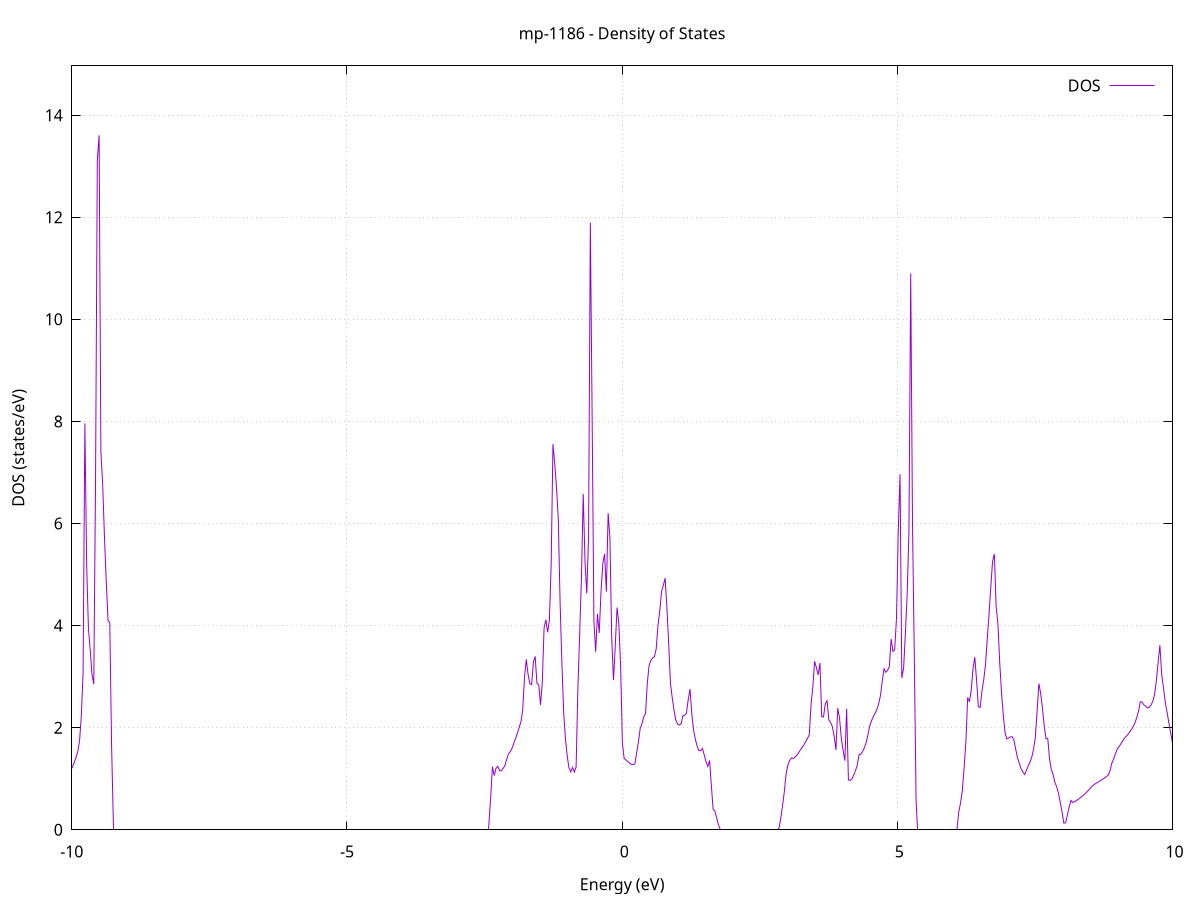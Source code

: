 set title 'mp-1186 - Density of States'
set xlabel 'Energy (eV)'
set ylabel 'DOS (states/eV)'
set grid
set xrange [-10:10]
set yrange [0:14.966]
set xzeroaxis lt -1
set terminal png size 800,600
set output 'mp-1186_dos_gnuplot.png'
plot '-' using 1:2 with lines title 'DOS'
-50.025900 0.000000
-49.993600 0.000000
-49.961200 0.000000
-49.928900 0.000000
-49.896600 0.000000
-49.864200 0.000000
-49.831900 0.000000
-49.799500 0.000000
-49.767200 0.000000
-49.734900 0.000000
-49.702500 0.000000
-49.670200 0.000000
-49.637800 0.000000
-49.605500 0.000000
-49.573200 0.000000
-49.540800 0.000000
-49.508500 0.000000
-49.476100 0.000000
-49.443800 0.000000
-49.411500 0.000000
-49.379100 0.000000
-49.346800 0.000000
-49.314400 0.000000
-49.282100 0.000000
-49.249700 0.000000
-49.217400 0.000000
-49.185100 0.000000
-49.152700 0.000000
-49.120400 0.000000
-49.088000 0.000000
-49.055700 0.000000
-49.023400 0.000000
-48.991000 0.000000
-48.958700 0.000000
-48.926300 0.000000
-48.894000 0.000000
-48.861700 0.000000
-48.829300 0.000000
-48.797000 0.000000
-48.764600 0.000000
-48.732300 0.000000
-48.700000 0.000000
-48.667600 0.000000
-48.635300 0.000000
-48.602900 0.000000
-48.570600 0.000000
-48.538300 0.000000
-48.505900 0.000000
-48.473600 0.000000
-48.441200 0.000000
-48.408900 0.000000
-48.376600 0.000000
-48.344200 0.000000
-48.311900 0.000000
-48.279500 0.000000
-48.247200 0.000000
-48.214900 0.000000
-48.182500 0.000000
-48.150200 0.000000
-48.117800 0.000000
-48.085500 0.000000
-48.053200 0.000000
-48.020800 0.000000
-47.988500 0.000000
-47.956100 0.000000
-47.923800 0.000000
-47.891500 0.000000
-47.859100 0.000000
-47.826800 0.000000
-47.794400 0.000000
-47.762100 0.000000
-47.729800 0.000000
-47.697400 0.000000
-47.665100 0.000000
-47.632700 0.000000
-47.600400 0.000000
-47.568100 0.000000
-47.535700 0.000000
-47.503400 0.000000
-47.471000 0.000000
-47.438700 0.000000
-47.406400 0.000000
-47.374000 0.000000
-47.341700 0.000000
-47.309300 0.000000
-47.277000 0.000000
-47.244700 0.000000
-47.212300 0.000000
-47.180000 0.000000
-47.147600 0.000000
-47.115300 0.000000
-47.083000 47.907000
-47.050600 0.000000
-47.018300 0.000000
-46.985900 0.000000
-46.953600 0.000000
-46.921300 0.000000
-46.888900 0.000000
-46.856600 0.000000
-46.824200 0.000000
-46.791900 0.000000
-46.759600 0.000000
-46.727200 0.000000
-46.694900 0.000000
-46.662500 0.000000
-46.630200 0.000000
-46.597900 0.000000
-46.565500 0.000000
-46.533200 0.000000
-46.500800 0.000000
-46.468500 0.000000
-46.436200 0.000000
-46.403800 0.000000
-46.371500 0.000000
-46.339100 0.000000
-46.306800 0.000000
-46.274500 0.000000
-46.242100 0.000000
-46.209800 0.000000
-46.177400 0.000000
-46.145100 0.000000
-46.112800 0.000000
-46.080400 0.000000
-46.048100 0.000000
-46.015700 0.000000
-45.983400 0.000000
-45.951100 0.000000
-45.918700 0.000000
-45.886400 0.000000
-45.854000 0.000000
-45.821700 0.000000
-45.789400 0.000000
-45.757000 0.000000
-45.724700 0.000000
-45.692300 0.000000
-45.660000 0.000000
-45.627700 0.000000
-45.595300 0.000000
-45.563000 0.000000
-45.530600 0.000000
-45.498300 0.000000
-45.466000 0.000000
-45.433600 0.000000
-45.401300 0.000000
-45.368900 0.000000
-45.336600 0.000000
-45.304300 0.000000
-45.271900 0.000000
-45.239600 0.000000
-45.207200 0.000000
-45.174900 0.000000
-45.142600 0.000000
-45.110200 0.000000
-45.077900 0.000000
-45.045500 0.000000
-45.013200 0.000000
-44.980800 0.000000
-44.948500 0.000000
-44.916200 0.000000
-44.883800 0.000000
-44.851500 0.000000
-44.819100 0.000000
-44.786800 0.000000
-44.754500 0.000000
-44.722100 0.000000
-44.689800 0.000000
-44.657400 0.000000
-44.625100 0.000000
-44.592800 0.000000
-44.560400 0.000000
-44.528100 0.000000
-44.495700 0.000000
-44.463400 0.000000
-44.431100 0.000000
-44.398700 0.000000
-44.366400 0.000000
-44.334000 0.000000
-44.301700 0.000000
-44.269400 0.000000
-44.237000 0.000000
-44.204700 0.000000
-44.172300 0.000000
-44.140000 0.000000
-44.107700 0.000000
-44.075300 0.000000
-44.043000 0.000000
-44.010600 0.000000
-43.978300 0.000000
-43.946000 0.000000
-43.913600 0.000000
-43.881300 0.000000
-43.848900 0.000000
-43.816600 0.000000
-43.784300 0.000000
-43.751900 0.000000
-43.719600 0.000000
-43.687200 0.000000
-43.654900 0.000000
-43.622600 0.000000
-43.590200 0.000000
-43.557900 0.000000
-43.525500 0.000000
-43.493200 0.000000
-43.460900 0.000000
-43.428500 0.000000
-43.396200 0.000000
-43.363800 0.000000
-43.331500 0.000000
-43.299200 0.000000
-43.266800 0.000000
-43.234500 0.000000
-43.202100 0.000000
-43.169800 0.000000
-43.137500 0.000000
-43.105100 0.000000
-43.072800 0.000000
-43.040400 0.000000
-43.008100 0.000000
-42.975800 0.000000
-42.943400 0.000000
-42.911100 0.000000
-42.878700 0.000000
-42.846400 0.000000
-42.814100 0.000000
-42.781700 0.000000
-42.749400 0.000000
-42.717000 0.000000
-42.684700 0.000000
-42.652400 0.000000
-42.620000 0.000000
-42.587700 0.000000
-42.555300 0.000000
-42.523000 0.000000
-42.490700 0.000000
-42.458300 0.000000
-42.426000 0.000000
-42.393600 0.000000
-42.361300 0.000000
-42.329000 0.000000
-42.296600 0.000000
-42.264300 0.000000
-42.231900 0.000000
-42.199600 0.000000
-42.167300 0.000000
-42.134900 0.000000
-42.102600 0.000000
-42.070200 0.000000
-42.037900 0.000000
-42.005600 0.000000
-41.973200 0.000000
-41.940900 0.000000
-41.908500 0.000000
-41.876200 0.000000
-41.843900 0.000000
-41.811500 0.000000
-41.779200 0.000000
-41.746800 0.000000
-41.714500 0.000000
-41.682200 0.000000
-41.649800 0.000000
-41.617500 0.000000
-41.585100 0.000000
-41.552800 0.000000
-41.520500 0.000000
-41.488100 0.000000
-41.455800 0.000000
-41.423400 0.000000
-41.391100 0.000000
-41.358800 0.000000
-41.326400 0.000000
-41.294100 0.000000
-41.261700 0.000000
-41.229400 0.000000
-41.197100 0.000000
-41.164700 0.000000
-41.132400 0.000000
-41.100000 0.000000
-41.067700 0.000000
-41.035400 0.000000
-41.003000 0.000000
-40.970700 0.000000
-40.938300 0.000000
-40.906000 0.000000
-40.873600 0.000000
-40.841300 0.000000
-40.809000 0.000000
-40.776600 0.000000
-40.744300 0.000000
-40.711900 0.000000
-40.679600 0.000000
-40.647300 0.000000
-40.614900 0.000000
-40.582600 0.000000
-40.550200 0.000000
-40.517900 0.000000
-40.485600 0.000000
-40.453200 0.000000
-40.420900 0.000000
-40.388500 0.000000
-40.356200 0.000000
-40.323900 0.000000
-40.291500 0.000000
-40.259200 0.000000
-40.226800 0.000000
-40.194500 0.000000
-40.162200 0.000000
-40.129800 0.000000
-40.097500 0.000000
-40.065100 0.000000
-40.032800 0.000000
-40.000500 0.000000
-39.968100 0.000000
-39.935800 0.000000
-39.903400 0.000000
-39.871100 0.000000
-39.838800 0.000000
-39.806400 0.000000
-39.774100 0.000000
-39.741700 0.000000
-39.709400 0.000000
-39.677100 0.000000
-39.644700 0.000000
-39.612400 0.000000
-39.580000 0.000000
-39.547700 0.000000
-39.515400 0.000000
-39.483000 0.000000
-39.450700 0.000000
-39.418300 0.000000
-39.386000 0.000000
-39.353700 0.000000
-39.321300 0.000000
-39.289000 0.000000
-39.256600 0.000000
-39.224300 0.000000
-39.192000 0.000000
-39.159600 0.000000
-39.127300 0.000000
-39.094900 0.000000
-39.062600 0.000000
-39.030300 0.000000
-38.997900 0.000000
-38.965600 0.000000
-38.933200 0.000000
-38.900900 0.000000
-38.868600 0.000000
-38.836200 0.000000
-38.803900 0.000000
-38.771500 0.000000
-38.739200 0.000000
-38.706900 0.000000
-38.674500 0.000000
-38.642200 0.000000
-38.609800 0.000000
-38.577500 0.000000
-38.545200 0.000000
-38.512800 0.000000
-38.480500 0.000000
-38.448100 0.000000
-38.415800 0.000000
-38.383500 0.000000
-38.351100 0.000000
-38.318800 0.000000
-38.286400 0.000000
-38.254100 0.000000
-38.221800 0.000000
-38.189400 0.000000
-38.157100 0.000000
-38.124700 0.000000
-38.092400 0.000000
-38.060100 0.000000
-38.027700 0.000000
-37.995400 0.000000
-37.963000 0.000000
-37.930700 0.000000
-37.898400 0.000000
-37.866000 0.000000
-37.833700 0.000000
-37.801300 0.000000
-37.769000 0.000000
-37.736700 0.000000
-37.704300 0.000000
-37.672000 0.000000
-37.639600 0.000000
-37.607300 0.000000
-37.575000 0.000000
-37.542600 0.000000
-37.510300 0.000000
-37.477900 0.000000
-37.445600 0.000000
-37.413300 0.000000
-37.380900 0.000000
-37.348600 0.000000
-37.316200 0.000000
-37.283900 0.000000
-37.251600 0.000000
-37.219200 0.000000
-37.186900 0.000000
-37.154500 0.000000
-37.122200 0.000000
-37.089900 0.000000
-37.057500 0.000000
-37.025200 0.000000
-36.992800 0.000000
-36.960500 0.000000
-36.928200 0.000000
-36.895800 0.000000
-36.863500 0.000000
-36.831100 0.000000
-36.798800 0.000000
-36.766500 0.000000
-36.734100 0.000000
-36.701800 0.000000
-36.669400 0.000000
-36.637100 0.000000
-36.604700 0.000000
-36.572400 0.000000
-36.540100 0.000000
-36.507700 0.000000
-36.475400 0.000000
-36.443000 0.000000
-36.410700 0.000000
-36.378400 0.000000
-36.346000 0.000000
-36.313700 0.000000
-36.281300 0.000000
-36.249000 0.000000
-36.216700 0.000000
-36.184300 0.000000
-36.152000 0.000000
-36.119600 0.000000
-36.087300 0.000000
-36.055000 0.000000
-36.022600 0.000000
-35.990300 0.000000
-35.957900 0.000000
-35.925600 0.000000
-35.893300 0.000000
-35.860900 0.000000
-35.828600 0.000000
-35.796200 0.000000
-35.763900 0.000000
-35.731600 0.000000
-35.699200 0.000000
-35.666900 0.000000
-35.634500 0.000000
-35.602200 0.000000
-35.569900 0.000000
-35.537500 0.000000
-35.505200 0.000000
-35.472800 0.000000
-35.440500 0.000000
-35.408200 0.000000
-35.375800 0.000000
-35.343500 0.000000
-35.311100 0.000000
-35.278800 0.000000
-35.246500 0.000000
-35.214100 0.000000
-35.181800 0.000000
-35.149400 0.000000
-35.117100 0.000000
-35.084800 0.000000
-35.052400 0.000000
-35.020100 0.000000
-34.987700 0.000000
-34.955400 0.000000
-34.923100 0.000000
-34.890700 0.000000
-34.858400 0.000000
-34.826000 0.000000
-34.793700 0.000000
-34.761400 0.000000
-34.729000 0.000000
-34.696700 0.000000
-34.664300 0.000000
-34.632000 0.000000
-34.599700 0.000000
-34.567300 0.000000
-34.535000 0.000000
-34.502600 0.000000
-34.470300 0.000000
-34.438000 0.000000
-34.405600 0.000000
-34.373300 0.000000
-34.340900 0.000000
-34.308600 0.000000
-34.276300 0.000000
-34.243900 0.000000
-34.211600 0.000000
-34.179200 0.000000
-34.146900 0.000000
-34.114600 0.000000
-34.082200 0.000000
-34.049900 0.000000
-34.017500 0.000000
-33.985200 0.000000
-33.952900 0.000000
-33.920500 0.000000
-33.888200 0.000000
-33.855800 0.000000
-33.823500 0.000000
-33.791200 0.000000
-33.758800 0.000000
-33.726500 0.000000
-33.694100 0.000000
-33.661800 0.000000
-33.629500 0.000000
-33.597100 0.000000
-33.564800 0.000000
-33.532400 0.000000
-33.500100 0.000000
-33.467800 0.000000
-33.435400 0.000000
-33.403100 0.000000
-33.370700 0.000000
-33.338400 0.000000
-33.306100 0.000000
-33.273700 0.000000
-33.241400 0.000000
-33.209000 0.000000
-33.176700 0.000000
-33.144400 0.000000
-33.112000 0.000000
-33.079700 0.000000
-33.047300 0.000000
-33.015000 0.000000
-32.982700 0.000000
-32.950300 0.000000
-32.918000 0.000000
-32.885600 0.000000
-32.853300 0.000000
-32.821000 0.000000
-32.788600 0.000000
-32.756300 0.000000
-32.723900 0.000000
-32.691600 0.000000
-32.659300 0.000000
-32.626900 0.000000
-32.594600 0.000000
-32.562200 0.000000
-32.529900 0.000000
-32.497600 0.000000
-32.465200 0.000000
-32.432900 0.000000
-32.400500 0.000000
-32.368200 0.000000
-32.335800 0.000000
-32.303500 0.000000
-32.271200 0.000000
-32.238800 0.000000
-32.206500 0.000000
-32.174100 0.000000
-32.141800 0.000000
-32.109500 0.000000
-32.077100 0.000000
-32.044800 0.000000
-32.012400 0.000000
-31.980100 0.000000
-31.947800 0.000000
-31.915400 0.000000
-31.883100 0.000000
-31.850700 0.000000
-31.818400 0.000000
-31.786100 0.000000
-31.753700 0.000000
-31.721400 0.000000
-31.689000 0.000000
-31.656700 0.000000
-31.624400 0.000000
-31.592000 0.000000
-31.559700 0.000000
-31.527300 0.000000
-31.495000 0.000000
-31.462700 0.000000
-31.430300 0.000000
-31.398000 0.000000
-31.365600 0.000000
-31.333300 0.000000
-31.301000 0.000000
-31.268600 0.000000
-31.236300 0.000000
-31.203900 0.000000
-31.171600 0.000000
-31.139300 0.000000
-31.106900 0.000000
-31.074600 0.000000
-31.042200 0.000000
-31.009900 0.000000
-30.977600 0.000000
-30.945200 0.000000
-30.912900 0.000000
-30.880500 0.000000
-30.848200 0.000000
-30.815900 0.000000
-30.783500 0.000000
-30.751200 0.000000
-30.718800 0.000000
-30.686500 0.000000
-30.654200 0.000000
-30.621800 0.000000
-30.589500 0.000000
-30.557100 0.000000
-30.524800 0.000000
-30.492500 0.000000
-30.460100 0.000000
-30.427800 0.000000
-30.395400 0.000000
-30.363100 0.000000
-30.330800 0.000000
-30.298400 0.000000
-30.266100 0.000000
-30.233700 0.000000
-30.201400 0.000000
-30.169100 0.000000
-30.136700 0.000000
-30.104400 0.000000
-30.072000 0.000000
-30.039700 0.000000
-30.007400 0.000000
-29.975000 0.000000
-29.942700 0.000000
-29.910300 0.000000
-29.878000 0.000000
-29.845700 0.000000
-29.813300 0.000000
-29.781000 0.000000
-29.748600 0.000000
-29.716300 0.000000
-29.684000 0.000000
-29.651600 0.000000
-29.619300 0.000000
-29.586900 0.000000
-29.554600 0.000000
-29.522300 0.000000
-29.489900 0.000000
-29.457600 0.000000
-29.425200 0.000000
-29.392900 0.000000
-29.360600 0.000000
-29.328200 0.000000
-29.295900 0.000000
-29.263500 0.000000
-29.231200 0.000000
-29.198900 0.000000
-29.166500 0.000000
-29.134200 0.000000
-29.101800 0.000000
-29.069500 0.000000
-29.037200 0.000000
-29.004800 0.000000
-28.972500 0.000000
-28.940100 0.000000
-28.907800 0.000000
-28.875500 0.000000
-28.843100 0.000000
-28.810800 0.000000
-28.778400 0.000000
-28.746100 0.000000
-28.713800 0.000000
-28.681400 0.000000
-28.649100 0.000000
-28.616700 0.000000
-28.584400 0.000000
-28.552100 0.000000
-28.519700 0.000000
-28.487400 0.000000
-28.455000 0.000000
-28.422700 0.000000
-28.390400 0.000000
-28.358000 0.000000
-28.325700 0.000000
-28.293300 0.000000
-28.261000 0.000000
-28.228600 0.000000
-28.196300 0.000000
-28.164000 0.000000
-28.131600 0.000000
-28.099300 0.000000
-28.066900 0.000000
-28.034600 0.000000
-28.002300 0.000000
-27.969900 0.000000
-27.937600 0.000000
-27.905200 0.000000
-27.872900 0.000000
-27.840600 0.000000
-27.808200 0.000000
-27.775900 0.000000
-27.743500 0.000000
-27.711200 0.000000
-27.678900 0.000000
-27.646500 0.000000
-27.614200 0.000000
-27.581800 0.000000
-27.549500 0.000000
-27.517200 0.000000
-27.484800 0.000000
-27.452500 0.000000
-27.420100 0.000000
-27.387800 0.000000
-27.355500 0.000000
-27.323100 0.000000
-27.290800 0.000000
-27.258400 0.000000
-27.226100 0.000000
-27.193800 0.000000
-27.161400 0.000000
-27.129100 0.000000
-27.096700 0.000000
-27.064400 0.000000
-27.032100 0.000000
-26.999700 0.000000
-26.967400 0.000000
-26.935000 0.000000
-26.902700 0.000000
-26.870400 0.000000
-26.838000 0.000000
-26.805700 0.000000
-26.773300 0.000000
-26.741000 0.000000
-26.708700 0.000000
-26.676300 0.000000
-26.644000 0.000000
-26.611600 0.000000
-26.579300 0.000000
-26.547000 0.000000
-26.514600 0.000000
-26.482300 0.000000
-26.449900 0.000000
-26.417600 0.000000
-26.385300 0.000000
-26.352900 0.000000
-26.320600 0.000000
-26.288200 0.000000
-26.255900 0.000000
-26.223600 0.000000
-26.191200 0.000000
-26.158900 0.000000
-26.126500 0.000000
-26.094200 0.000000
-26.061900 0.000000
-26.029500 0.000000
-25.997200 0.000000
-25.964800 0.000000
-25.932500 0.000000
-25.900200 0.000000
-25.867800 0.000000
-25.835500 0.000000
-25.803100 0.000000
-25.770800 0.000000
-25.738500 0.000000
-25.706100 0.000000
-25.673800 0.000000
-25.641400 0.000000
-25.609100 0.000000
-25.576800 0.000000
-25.544400 0.000000
-25.512100 0.000000
-25.479700 0.000000
-25.447400 0.000000
-25.415100 0.000000
-25.382700 0.000000
-25.350400 0.000000
-25.318000 12.663300
-25.285700 20.961200
-25.253400 8.421400
-25.221000 25.896100
-25.188700 49.351500
-25.156300 20.274900
-25.124000 25.095500
-25.091700 17.374300
-25.059300 0.000000
-25.027000 0.000000
-24.994600 0.000000
-24.962300 0.000000
-24.930000 0.000000
-24.897600 0.000000
-24.865300 0.000000
-24.832900 0.000000
-24.800600 0.000000
-24.768300 0.000000
-24.735900 0.000000
-24.703600 0.000000
-24.671200 0.000000
-24.638900 0.000000
-24.606600 0.000000
-24.574200 0.000000
-24.541900 0.000000
-24.509500 0.000000
-24.477200 0.000000
-24.444900 0.000000
-24.412500 0.000000
-24.380200 0.000000
-24.347800 0.000000
-24.315500 0.000000
-24.283200 0.000000
-24.250800 0.000000
-24.218500 0.000000
-24.186100 0.000000
-24.153800 0.000000
-24.121500 0.000000
-24.089100 0.000000
-24.056800 0.000000
-24.024400 0.000000
-23.992100 0.000000
-23.959700 0.000000
-23.927400 0.000000
-23.895100 0.000000
-23.862700 0.000000
-23.830400 0.000000
-23.798000 0.000000
-23.765700 0.000000
-23.733400 0.000000
-23.701000 0.000000
-23.668700 0.000000
-23.636300 0.000000
-23.604000 0.000000
-23.571700 0.000000
-23.539300 0.000000
-23.507000 0.000000
-23.474600 0.000000
-23.442300 0.000000
-23.410000 0.000000
-23.377600 0.000000
-23.345300 0.000000
-23.312900 0.000000
-23.280600 0.000000
-23.248300 0.000000
-23.215900 0.000000
-23.183600 0.000000
-23.151200 0.000000
-23.118900 0.000000
-23.086600 0.000000
-23.054200 0.000000
-23.021900 0.000000
-22.989500 0.000000
-22.957200 0.000000
-22.924900 0.000000
-22.892500 0.000000
-22.860200 0.000000
-22.827800 0.000000
-22.795500 0.000000
-22.763200 0.000000
-22.730800 0.000000
-22.698500 0.000000
-22.666100 0.000000
-22.633800 0.000000
-22.601500 0.000000
-22.569100 0.000000
-22.536800 0.000000
-22.504400 0.000000
-22.472100 0.000000
-22.439800 0.000000
-22.407400 0.000000
-22.375100 0.000000
-22.342700 0.000000
-22.310400 0.000000
-22.278100 0.000000
-22.245700 0.000000
-22.213400 0.000000
-22.181000 0.000000
-22.148700 0.000000
-22.116400 0.000000
-22.084000 0.000000
-22.051700 0.000000
-22.019300 0.000000
-21.987000 0.000000
-21.954700 0.000000
-21.922300 0.000000
-21.890000 0.000000
-21.857600 0.000000
-21.825300 0.000000
-21.793000 0.000000
-21.760600 0.000000
-21.728300 0.000000
-21.695900 0.000000
-21.663600 0.000000
-21.631300 0.000000
-21.598900 0.000000
-21.566600 0.000000
-21.534200 0.000000
-21.501900 0.000000
-21.469600 0.000000
-21.437200 0.000000
-21.404900 0.000000
-21.372500 0.000000
-21.340200 0.000000
-21.307900 0.000000
-21.275500 0.000000
-21.243200 0.000000
-21.210800 0.000000
-21.178500 0.000000
-21.146200 0.000000
-21.113800 0.000000
-21.081500 0.000000
-21.049100 0.000000
-21.016800 0.000000
-20.984500 0.000000
-20.952100 0.000000
-20.919800 0.000000
-20.887400 0.000000
-20.855100 0.000000
-20.822800 0.000000
-20.790400 0.000000
-20.758100 0.000000
-20.725700 0.000000
-20.693400 0.000000
-20.661100 0.000000
-20.628700 0.000000
-20.596400 0.000000
-20.564000 0.000000
-20.531700 0.000000
-20.499400 0.000000
-20.467000 0.000000
-20.434700 0.000000
-20.402300 0.000000
-20.370000 0.000000
-20.337700 0.000000
-20.305300 0.000000
-20.273000 0.000000
-20.240600 0.000000
-20.208300 0.000000
-20.176000 0.000000
-20.143600 0.000000
-20.111300 0.000000
-20.078900 0.000000
-20.046600 0.000000
-20.014300 0.000000
-19.981900 0.000000
-19.949600 0.000000
-19.917200 0.000000
-19.884900 0.000000
-19.852600 0.000000
-19.820200 0.000000
-19.787900 0.000000
-19.755500 0.000000
-19.723200 0.000000
-19.690800 0.000000
-19.658500 0.000000
-19.626200 0.000000
-19.593800 0.000000
-19.561500 0.000000
-19.529100 0.000000
-19.496800 0.000000
-19.464500 0.000000
-19.432100 0.000000
-19.399800 0.000000
-19.367400 0.000000
-19.335100 0.000000
-19.302800 0.000000
-19.270400 0.000000
-19.238100 0.000000
-19.205700 0.000000
-19.173400 0.000000
-19.141100 0.000000
-19.108700 0.000000
-19.076400 0.000000
-19.044000 0.000000
-19.011700 0.000000
-18.979400 0.000000
-18.947000 0.000000
-18.914700 0.000000
-18.882300 0.000000
-18.850000 0.000000
-18.817700 0.000000
-18.785300 0.000000
-18.753000 0.000000
-18.720600 0.000000
-18.688300 0.000000
-18.656000 0.000000
-18.623600 0.000000
-18.591300 0.000000
-18.558900 0.000000
-18.526600 0.000000
-18.494300 0.000000
-18.461900 0.000000
-18.429600 0.000000
-18.397200 0.000000
-18.364900 0.000000
-18.332600 0.000000
-18.300200 0.000000
-18.267900 0.000000
-18.235500 0.000000
-18.203200 0.000000
-18.170900 0.000000
-18.138500 0.000000
-18.106200 0.000000
-18.073800 0.000000
-18.041500 0.000000
-18.009200 0.000000
-17.976800 0.000000
-17.944500 0.000000
-17.912100 0.000000
-17.879800 0.000000
-17.847500 0.000000
-17.815100 0.000000
-17.782800 0.000000
-17.750400 0.000000
-17.718100 0.000000
-17.685800 0.000000
-17.653400 0.000000
-17.621100 0.000000
-17.588700 0.000000
-17.556400 0.000000
-17.524100 0.000000
-17.491700 0.000000
-17.459400 0.000000
-17.427000 0.000000
-17.394700 0.000000
-17.362400 0.000000
-17.330000 0.000000
-17.297700 0.000000
-17.265300 0.000000
-17.233000 0.000000
-17.200700 0.000000
-17.168300 0.000000
-17.136000 0.000000
-17.103600 0.000000
-17.071300 0.000000
-17.039000 0.000000
-17.006600 0.000000
-16.974300 0.000000
-16.941900 0.000000
-16.909600 0.000000
-16.877300 0.000000
-16.844900 0.000000
-16.812600 0.000000
-16.780200 0.000000
-16.747900 0.000000
-16.715600 0.000000
-16.683200 0.000000
-16.650900 0.000000
-16.618500 0.000000
-16.586200 0.000000
-16.553900 0.000000
-16.521500 0.000000
-16.489200 0.000000
-16.456800 0.000000
-16.424500 0.000000
-16.392200 0.000000
-16.359800 0.000000
-16.327500 0.000000
-16.295100 0.000000
-16.262800 0.000000
-16.230500 0.000000
-16.198100 0.000000
-16.165800 0.000000
-16.133400 0.000000
-16.101100 0.000000
-16.068800 0.000000
-16.036400 0.000000
-16.004100 0.000000
-15.971700 0.000000
-15.939400 0.000000
-15.907100 0.000000
-15.874700 0.000000
-15.842400 0.000000
-15.810000 0.000000
-15.777700 0.000000
-15.745400 0.000000
-15.713000 0.000000
-15.680700 0.000000
-15.648300 0.000000
-15.616000 0.000000
-15.583600 0.000000
-15.551300 0.000000
-15.519000 0.000000
-15.486600 0.000000
-15.454300 0.000000
-15.421900 0.000000
-15.389600 0.000000
-15.357300 0.000000
-15.324900 0.000000
-15.292600 0.000000
-15.260200 0.000000
-15.227900 0.000000
-15.195600 0.000000
-15.163200 0.000000
-15.130900 0.000000
-15.098500 0.000000
-15.066200 0.000000
-15.033900 0.000000
-15.001500 0.000000
-14.969200 0.000000
-14.936800 0.000000
-14.904500 0.000000
-14.872200 0.000000
-14.839800 0.000000
-14.807500 0.000000
-14.775100 0.000000
-14.742800 0.000000
-14.710500 0.000000
-14.678100 0.000000
-14.645800 0.000000
-14.613400 0.000000
-14.581100 0.000000
-14.548800 0.000000
-14.516400 0.000000
-14.484100 0.000000
-14.451700 0.000000
-14.419400 0.000000
-14.387100 0.000000
-14.354700 0.000000
-14.322400 0.000000
-14.290000 0.000000
-14.257700 0.000000
-14.225400 0.000000
-14.193000 0.000000
-14.160700 0.000000
-14.128300 0.000000
-14.096000 0.000000
-14.063700 0.000000
-14.031300 0.000000
-13.999000 0.000000
-13.966600 0.000000
-13.934300 0.000000
-13.902000 0.000000
-13.869600 0.000000
-13.837300 0.000000
-13.804900 0.000000
-13.772600 0.000000
-13.740300 0.000000
-13.707900 0.000000
-13.675600 0.000000
-13.643200 0.000000
-13.610900 0.000000
-13.578600 0.000000
-13.546200 0.000000
-13.513900 0.000000
-13.481500 0.000000
-13.449200 0.000000
-13.416900 0.000000
-13.384500 0.000000
-13.352200 0.000000
-13.319800 0.000000
-13.287500 0.000000
-13.255200 0.000000
-13.222800 0.000000
-13.190500 0.000000
-13.158100 0.000000
-13.125800 0.000000
-13.093500 0.000000
-13.061100 0.000000
-13.028800 0.000000
-12.996400 0.000000
-12.964100 0.000000
-12.931800 0.000000
-12.899400 0.000000
-12.867100 0.000000
-12.834700 0.000000
-12.802400 0.000000
-12.770100 0.000000
-12.737700 0.000000
-12.705400 0.000000
-12.673000 0.000000
-12.640700 0.000000
-12.608400 0.000000
-12.576000 0.000000
-12.543700 0.000000
-12.511300 0.000000
-12.479000 0.000000
-12.446700 0.000000
-12.414300 0.000000
-12.382000 0.000000
-12.349600 0.000000
-12.317300 0.000000
-12.285000 0.000000
-12.252600 0.000000
-12.220300 0.000000
-12.187900 0.000000
-12.155600 0.000000
-12.123300 0.000000
-12.090900 0.000000
-12.058600 0.000000
-12.026200 0.000000
-11.993900 0.000000
-11.961600 0.000000
-11.929200 0.000000
-11.896900 0.000000
-11.864500 0.000000
-11.832200 0.000000
-11.799900 0.000000
-11.767500 0.000000
-11.735200 0.000000
-11.702800 0.000000
-11.670500 0.000000
-11.638200 0.000000
-11.605800 0.000000
-11.573500 0.000000
-11.541100 0.000000
-11.508800 0.000000
-11.476500 0.000000
-11.444100 0.000000
-11.411800 0.000000
-11.379400 0.000000
-11.347100 0.000000
-11.314700 0.000000
-11.282400 0.000000
-11.250100 0.000000
-11.217700 0.000000
-11.185400 0.000000
-11.153000 0.000000
-11.120700 0.000000
-11.088400 0.000000
-11.056000 0.000000
-11.023700 0.000000
-10.991300 0.000000
-10.959000 0.000000
-10.926700 0.000000
-10.894300 0.000000
-10.862000 0.000000
-10.829600 0.000000
-10.797300 0.000000
-10.765000 0.000000
-10.732600 0.000000
-10.700300 0.000000
-10.667900 0.000000
-10.635600 0.000000
-10.603300 0.071100
-10.570900 0.394400
-10.538600 0.697900
-10.506200 0.750000
-10.473900 0.776100
-10.441600 0.779100
-10.409200 0.794900
-10.376900 0.827800
-10.344500 0.843800
-10.312200 0.847500
-10.279900 0.870800
-10.247500 0.902100
-10.215200 0.930100
-10.182800 0.955000
-10.150500 0.981500
-10.118200 1.016800
-10.085800 1.055200
-10.053500 1.098800
-10.021100 1.155600
-9.988800 1.230100
-9.956500 1.317000
-9.924100 1.415400
-9.891800 1.528700
-9.859400 1.736000
-9.827100 2.228200
-9.794800 3.073600
-9.762400 7.960200
-9.730100 5.203200
-9.697700 3.950400
-9.665400 3.521200
-9.633100 3.045800
-9.600700 2.855300
-9.568400 6.846200
-9.536000 13.115500
-9.503700 13.605200
-9.471400 7.405800
-9.439000 6.772600
-9.406700 5.749500
-9.374300 4.877300
-9.342000 4.103700
-9.309700 4.051500
-9.277300 1.669600
-9.245000 0.000000
-9.212600 0.000000
-9.180300 0.000000
-9.148000 0.000000
-9.115600 0.000000
-9.083300 0.000000
-9.050900 0.000000
-9.018600 0.000000
-8.986300 0.000000
-8.953900 0.000000
-8.921600 0.000000
-8.889200 0.000000
-8.856900 0.000000
-8.824600 0.000000
-8.792200 0.000000
-8.759900 0.000000
-8.727500 0.000000
-8.695200 0.000000
-8.662900 0.000000
-8.630500 0.000000
-8.598200 0.000000
-8.565800 0.000000
-8.533500 0.000000
-8.501200 0.000000
-8.468800 0.000000
-8.436500 0.000000
-8.404100 0.000000
-8.371800 0.000000
-8.339500 0.000000
-8.307100 0.000000
-8.274800 0.000000
-8.242400 0.000000
-8.210100 0.000000
-8.177800 0.000000
-8.145400 0.000000
-8.113100 0.000000
-8.080700 0.000000
-8.048400 0.000000
-8.016100 0.000000
-7.983700 0.000000
-7.951400 0.000000
-7.919000 0.000000
-7.886700 0.000000
-7.854400 0.000000
-7.822000 0.000000
-7.789700 0.000000
-7.757300 0.000000
-7.725000 0.000000
-7.692700 0.000000
-7.660300 0.000000
-7.628000 0.000000
-7.595600 0.000000
-7.563300 0.000000
-7.531000 0.000000
-7.498600 0.000000
-7.466300 0.000000
-7.433900 0.000000
-7.401600 0.000000
-7.369300 0.000000
-7.336900 0.000000
-7.304600 0.000000
-7.272200 0.000000
-7.239900 0.000000
-7.207600 0.000000
-7.175200 0.000000
-7.142900 0.000000
-7.110500 0.000000
-7.078200 0.000000
-7.045800 0.000000
-7.013500 0.000000
-6.981200 0.000000
-6.948800 0.000000
-6.916500 0.000000
-6.884100 0.000000
-6.851800 0.000000
-6.819500 0.000000
-6.787100 0.000000
-6.754800 0.000000
-6.722400 0.000000
-6.690100 0.000000
-6.657800 0.000000
-6.625400 0.000000
-6.593100 0.000000
-6.560700 0.000000
-6.528400 0.000000
-6.496100 0.000000
-6.463700 0.000000
-6.431400 0.000000
-6.399000 0.000000
-6.366700 0.000000
-6.334400 0.000000
-6.302000 0.000000
-6.269700 0.000000
-6.237300 0.000000
-6.205000 0.000000
-6.172700 0.000000
-6.140300 0.000000
-6.108000 0.000000
-6.075600 0.000000
-6.043300 0.000000
-6.011000 0.000000
-5.978600 0.000000
-5.946300 0.000000
-5.913900 0.000000
-5.881600 0.000000
-5.849300 0.000000
-5.816900 0.000000
-5.784600 0.000000
-5.752200 0.000000
-5.719900 0.000000
-5.687600 0.000000
-5.655200 0.000000
-5.622900 0.000000
-5.590500 0.000000
-5.558200 0.000000
-5.525900 0.000000
-5.493500 0.000000
-5.461200 0.000000
-5.428800 0.000000
-5.396500 0.000000
-5.364200 0.000000
-5.331800 0.000000
-5.299500 0.000000
-5.267100 0.000000
-5.234800 0.000000
-5.202500 0.000000
-5.170100 0.000000
-5.137800 0.000000
-5.105400 0.000000
-5.073100 0.000000
-5.040800 0.000000
-5.008400 0.000000
-4.976100 0.000000
-4.943700 0.000000
-4.911400 0.000000
-4.879100 0.000000
-4.846700 0.000000
-4.814400 0.000000
-4.782000 0.000000
-4.749700 0.000000
-4.717400 0.000000
-4.685000 0.000000
-4.652700 0.000000
-4.620300 0.000000
-4.588000 0.000000
-4.555700 0.000000
-4.523300 0.000000
-4.491000 0.000000
-4.458600 0.000000
-4.426300 0.000000
-4.394000 0.000000
-4.361600 0.000000
-4.329300 0.000000
-4.296900 0.000000
-4.264600 0.000000
-4.232300 0.000000
-4.199900 0.000000
-4.167600 0.000000
-4.135200 0.000000
-4.102900 0.000000
-4.070600 0.000000
-4.038200 0.000000
-4.005900 0.000000
-3.973500 0.000000
-3.941200 0.000000
-3.908900 0.000000
-3.876500 0.000000
-3.844200 0.000000
-3.811800 0.000000
-3.779500 0.000000
-3.747200 0.000000
-3.714800 0.000000
-3.682500 0.000000
-3.650100 0.000000
-3.617800 0.000000
-3.585500 0.000000
-3.553100 0.000000
-3.520800 0.000000
-3.488400 0.000000
-3.456100 0.000000
-3.423800 0.000000
-3.391400 0.000000
-3.359100 0.000000
-3.326700 0.000000
-3.294400 0.000000
-3.262100 0.000000
-3.229700 0.000000
-3.197400 0.000000
-3.165000 0.000000
-3.132700 0.000000
-3.100400 0.000000
-3.068000 0.000000
-3.035700 0.000000
-3.003300 0.000000
-2.971000 0.000000
-2.938600 0.000000
-2.906300 0.000000
-2.874000 0.000000
-2.841600 0.000000
-2.809300 0.000000
-2.776900 0.000000
-2.744600 0.000000
-2.712300 0.000000
-2.679900 0.000000
-2.647600 0.000000
-2.615200 0.000000
-2.582900 0.000000
-2.550600 0.000000
-2.518200 0.000000
-2.485900 0.000000
-2.453500 0.000000
-2.421200 0.000000
-2.388900 0.630000
-2.356500 1.236700
-2.324200 1.062300
-2.291800 1.203600
-2.259500 1.243200
-2.227200 1.158000
-2.194800 1.153700
-2.162500 1.202700
-2.130100 1.258500
-2.097800 1.379600
-2.065500 1.490400
-2.033100 1.528900
-2.000800 1.596700
-1.968400 1.696300
-1.936100 1.788300
-1.903800 1.891700
-1.871400 2.000200
-1.839100 2.115300
-1.806700 2.346300
-1.774400 2.978800
-1.742100 3.339700
-1.709700 3.047000
-1.677400 2.861500
-1.645000 2.843000
-1.612700 3.280700
-1.580400 3.397700
-1.548000 2.866300
-1.515700 2.843100
-1.483300 2.447100
-1.451000 2.885400
-1.418700 3.952500
-1.386300 4.115400
-1.354000 3.869700
-1.321600 4.112100
-1.289300 5.210600
-1.257000 7.555500
-1.224600 7.165400
-1.192300 6.704100
-1.159900 6.076800
-1.127600 4.458800
-1.095300 3.289400
-1.062900 2.309500
-1.030600 1.783900
-0.998200 1.447900
-0.965900 1.213000
-0.933600 1.133000
-0.901200 1.220600
-0.868900 1.129300
-0.836500 1.229400
-0.804200 2.768600
-0.771900 3.816800
-0.739500 4.947000
-0.707200 6.581300
-0.674800 5.252600
-0.642500 4.629000
-0.610200 5.737400
-0.577800 11.895600
-0.545500 8.112600
-0.513100 4.078600
-0.480800 3.487400
-0.448500 4.227800
-0.416100 3.855200
-0.383800 4.662500
-0.351400 5.216200
-0.319100 5.403900
-0.286800 4.663600
-0.254400 6.202100
-0.222100 5.712600
-0.189700 3.768200
-0.157400 2.931400
-0.125100 3.600400
-0.092700 4.353500
-0.060400 4.047200
-0.028000 3.216600
0.004300 1.696700
0.036600 1.397600
0.069000 1.368300
0.101300 1.338800
0.133700 1.309600
0.166000 1.280900
0.198300 1.277000
0.230700 1.287800
0.263000 1.503200
0.295400 1.717200
0.327700 1.983800
0.360000 2.077700
0.392400 2.212400
0.424700 2.277100
0.457100 2.870900
0.489400 3.217000
0.521700 3.319400
0.554100 3.367900
0.586400 3.390900
0.618800 3.544700
0.651100 4.001100
0.683400 4.286600
0.715800 4.667400
0.748100 4.788400
0.780500 4.930400
0.812800 4.355300
0.845100 3.665300
0.877500 2.872200
0.909800 2.590500
0.942200 2.346300
0.974500 2.148800
1.006800 2.070900
1.039200 2.050600
1.071500 2.077900
1.103900 2.234200
1.136200 2.242900
1.168500 2.286600
1.200900 2.552700
1.233200 2.756200
1.265600 2.271200
1.297900 1.953100
1.330300 1.772800
1.362600 1.636300
1.394900 1.549100
1.427300 1.549800
1.459600 1.592000
1.492000 1.464600
1.524300 1.330800
1.556600 1.241400
1.589000 1.358600
1.621300 0.862800
1.653700 0.396600
1.686000 0.363700
1.718300 0.230700
1.750700 0.097700
1.783000 0.005700
1.815400 0.000000
1.847700 0.000000
1.880000 0.000000
1.912400 0.000000
1.944700 0.000000
1.977100 0.000000
2.009400 0.000000
2.041700 0.000000
2.074100 0.000000
2.106400 0.000000
2.138800 0.000000
2.171100 0.000000
2.203400 0.000000
2.235800 0.000000
2.268100 0.000000
2.300500 0.000000
2.332800 0.000000
2.365100 0.000000
2.397500 0.000000
2.429800 0.000000
2.462200 0.000000
2.494500 0.000000
2.526800 0.000000
2.559200 0.000000
2.591500 0.000000
2.623900 0.000000
2.656200 0.000000
2.688500 0.000000
2.720900 0.000000
2.753200 0.000000
2.785600 0.000000
2.817900 0.000000
2.850200 0.033500
2.882600 0.232900
2.914900 0.471800
2.947300 0.750800
2.979600 1.103200
3.011900 1.268100
3.044300 1.356800
3.076600 1.407300
3.109000 1.396300
3.141300 1.424600
3.173600 1.458200
3.206000 1.508800
3.238300 1.562000
3.270700 1.614500
3.303000 1.667600
3.335300 1.727100
3.367700 1.791800
3.400000 1.861100
3.432400 2.455200
3.464700 2.799700
3.497000 3.301400
3.529400 3.174800
3.561700 3.035000
3.594100 3.267900
3.626400 2.214500
3.658700 2.211100
3.691100 2.471700
3.723400 2.526800
3.755800 2.150200
3.788100 2.101000
3.820400 2.019300
3.852800 1.831700
3.885100 1.561500
3.917500 2.382100
3.949800 2.189200
3.982100 1.794500
4.014500 1.556900
4.046800 1.354100
4.079200 2.369800
4.111500 0.973800
4.143800 0.969700
4.176200 0.997300
4.208500 1.073600
4.240900 1.161400
4.273200 1.270900
4.305500 1.476800
4.337900 1.480200
4.370200 1.534800
4.402600 1.609000
4.434900 1.715000
4.467200 1.866600
4.499600 2.040700
4.531900 2.136700
4.564300 2.220600
4.596600 2.281500
4.628900 2.356400
4.661300 2.468300
4.693600 2.630200
4.726000 2.905000
4.758300 3.154600
4.790600 3.085200
4.823000 3.123000
4.855300 3.196100
4.887700 3.739000
4.920000 3.496500
4.952300 3.527300
4.984700 4.135900
5.017000 5.847500
5.049400 6.965000
5.081700 2.972700
5.114000 3.167200
5.146400 3.838200
5.178700 4.611900
5.211100 5.818200
5.243400 10.898500
5.275700 6.015000
5.308100 3.454600
5.340400 0.599000
5.372800 0.000000
5.405100 0.000000
5.437400 0.000000
5.469800 0.000000
5.502100 0.000000
5.534500 0.000000
5.566800 0.000000
5.599200 0.000000
5.631500 0.000000
5.663800 0.000000
5.696200 0.000000
5.728500 0.000000
5.760900 0.000000
5.793200 0.000000
5.825500 0.000000
5.857900 0.000000
5.890200 0.000000
5.922600 0.000000
5.954900 0.000000
5.987200 0.000000
6.019600 0.000000
6.051900 0.000000
6.084300 0.012300
6.116600 0.352800
6.148900 0.526100
6.181300 0.768600
6.213600 1.215700
6.246000 1.722100
6.278300 2.594100
6.310600 2.507200
6.343000 2.743400
6.375300 3.153700
6.407700 3.382500
6.440000 2.925400
6.472300 2.410100
6.504700 2.397500
6.537000 2.709400
6.569400 2.931400
6.601700 3.232100
6.634000 3.736800
6.666400 4.222600
6.698700 4.761700
6.731100 5.266800
6.763400 5.401900
6.795700 4.370500
6.828100 4.041200
6.860400 3.279900
6.892800 2.696100
6.925100 2.247400
6.957400 1.904100
6.989800 1.779700
7.022100 1.797800
7.054500 1.818900
7.086800 1.822700
7.119100 1.751100
7.151500 1.575600
7.183800 1.409100
7.216200 1.301800
7.248500 1.199300
7.280800 1.134100
7.313200 1.081600
7.345500 1.164500
7.377900 1.249000
7.410200 1.326400
7.442500 1.420400
7.474900 1.578300
7.507200 1.802800
7.539600 2.316900
7.571900 2.865700
7.604200 2.671700
7.636600 2.384500
7.668900 2.042400
7.701300 1.786200
7.733600 1.785300
7.765900 1.387600
7.798300 1.180300
7.830600 1.082100
7.863000 0.925900
7.895300 0.846800
7.927600 0.712700
7.960000 0.540900
7.992300 0.354800
8.024700 0.131400
8.057000 0.135900
8.089300 0.284700
8.121700 0.439600
8.154000 0.575100
8.186400 0.533500
8.218700 0.552400
8.251000 0.570100
8.283400 0.592200
8.315700 0.621500
8.348100 0.643900
8.380400 0.675000
8.412700 0.709000
8.445100 0.743600
8.477400 0.777600
8.509800 0.818600
8.542100 0.859500
8.574400 0.884600
8.606800 0.908200
8.639100 0.929500
8.671500 0.950300
8.703800 0.971600
8.736100 0.994700
8.768500 1.018000
8.800800 1.043100
8.833200 1.074100
8.865500 1.160000
8.897800 1.306300
8.930200 1.386800
8.962500 1.487900
8.994900 1.575800
9.027200 1.626500
9.059500 1.679400
9.091900 1.736100
9.124200 1.790100
9.156600 1.827400
9.188900 1.865900
9.221200 1.914100
9.253600 1.965900
9.285900 2.023800
9.318300 2.095500
9.350600 2.199000
9.382900 2.325300
9.415300 2.508900
9.447600 2.503400
9.480000 2.446700
9.512300 2.423900
9.544600 2.387900
9.577000 2.399100
9.609300 2.442800
9.641700 2.515300
9.674000 2.655100
9.706400 2.909900
9.738700 3.277500
9.771000 3.616200
9.803400 3.041300
9.835700 2.789100
9.868100 2.500100
9.900400 2.309200
9.932700 2.100300
9.965100 1.907000
9.997400 1.715100
10.029800 1.743900
10.062100 1.728100
10.094400 1.721000
10.126800 1.661500
10.159100 1.604600
10.191500 1.567800
10.223800 1.568600
10.256100 1.592200
10.288500 1.661600
10.320800 1.649100
10.353200 1.617900
10.385500 1.665500
10.417800 1.859800
10.450200 1.939700
10.482500 1.999100
10.514900 2.062000
10.547200 2.081400
10.579500 2.084600
10.611900 2.137500
10.644200 2.167500
10.676600 2.235100
10.708900 2.428100
10.741200 2.687900
10.773600 2.814200
10.805900 2.879800
10.838300 2.952800
10.870600 3.115100
10.902900 3.201000
10.935300 3.310900
10.967600 3.195800
11.000000 3.081800
11.032300 2.897000
11.064600 2.698700
11.097000 2.618700
11.129300 1.991800
11.161700 1.497700
11.194000 1.367600
11.226300 1.269700
11.258700 1.047000
11.291000 0.829000
11.323400 0.641500
11.355700 0.535200
11.388000 0.446300
11.420400 0.358900
11.452700 0.268600
11.485100 0.216200
11.517400 0.168400
11.549700 0.136200
11.582100 0.116400
11.614400 0.101500
11.646800 0.085200
11.679100 0.018400
11.711400 0.007300
11.743800 0.000000
11.776100 0.000000
11.808500 0.000000
11.840800 0.000000
11.873100 0.000000
11.905500 0.000000
11.937800 0.000000
11.970200 0.000000
12.002500 0.000000
12.034800 0.000000
12.067200 0.000000
12.099500 0.000000
12.131900 0.000000
12.164200 0.000000
12.196500 0.000000
12.228900 0.000000
12.261200 0.000000
12.293600 0.000000
12.325900 0.000000
12.358200 0.000000
12.390600 0.000000
12.422900 0.000000
12.455300 0.000000
12.487600 0.000000
12.519900 0.000000
12.552300 0.000000
12.584600 0.000000
12.617000 0.000000
12.649300 0.000000
12.681600 0.000000
12.714000 0.000000
12.746300 0.000000
12.778700 0.000000
12.811000 0.000000
12.843300 0.000000
12.875700 0.000000
12.908000 0.000000
12.940400 0.000000
12.972700 0.000000
13.005000 0.000000
13.037400 0.000000
13.069700 0.000000
13.102100 0.000000
13.134400 0.000000
13.166700 0.000000
13.199100 0.000000
13.231400 0.000000
13.263800 0.000000
13.296100 0.000000
13.328400 0.000000
13.360800 0.000000
13.393100 0.000000
13.425500 0.000000
13.457800 0.000000
13.490100 0.000000
13.522500 0.000000
13.554800 0.000000
13.587200 0.000000
13.619500 0.000000
13.651800 0.000000
13.684200 0.000000
13.716500 0.000000
13.748900 0.000000
13.781200 0.000000
13.813500 0.000000
13.845900 0.000000
13.878200 0.000000
13.910600 0.000000
13.942900 0.000000
13.975300 0.000000
14.007600 0.000000
14.039900 0.000000
14.072300 0.000000
14.104600 0.000000
14.137000 0.000000
14.169300 0.000000
14.201600 0.000000
14.234000 0.000000
14.266300 0.000000
14.298700 0.000000
14.331000 0.000000
14.363300 0.000000
14.395700 0.000000
14.428000 0.000000
14.460400 0.000000
14.492700 0.000000
14.525000 0.000000
14.557400 0.000000
14.589700 0.000000
14.622100 0.000000
14.654400 0.000000
e
